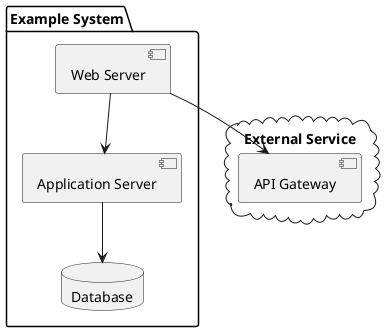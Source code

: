 @startuml

package "Example System" {
  component "Web Server" as web
  component "Application Server" as app
  database Database as db

  web --> app
  app --> db
}

cloud "External Service" {
  [API Gateway] as api
}

web --> api

@enduml
